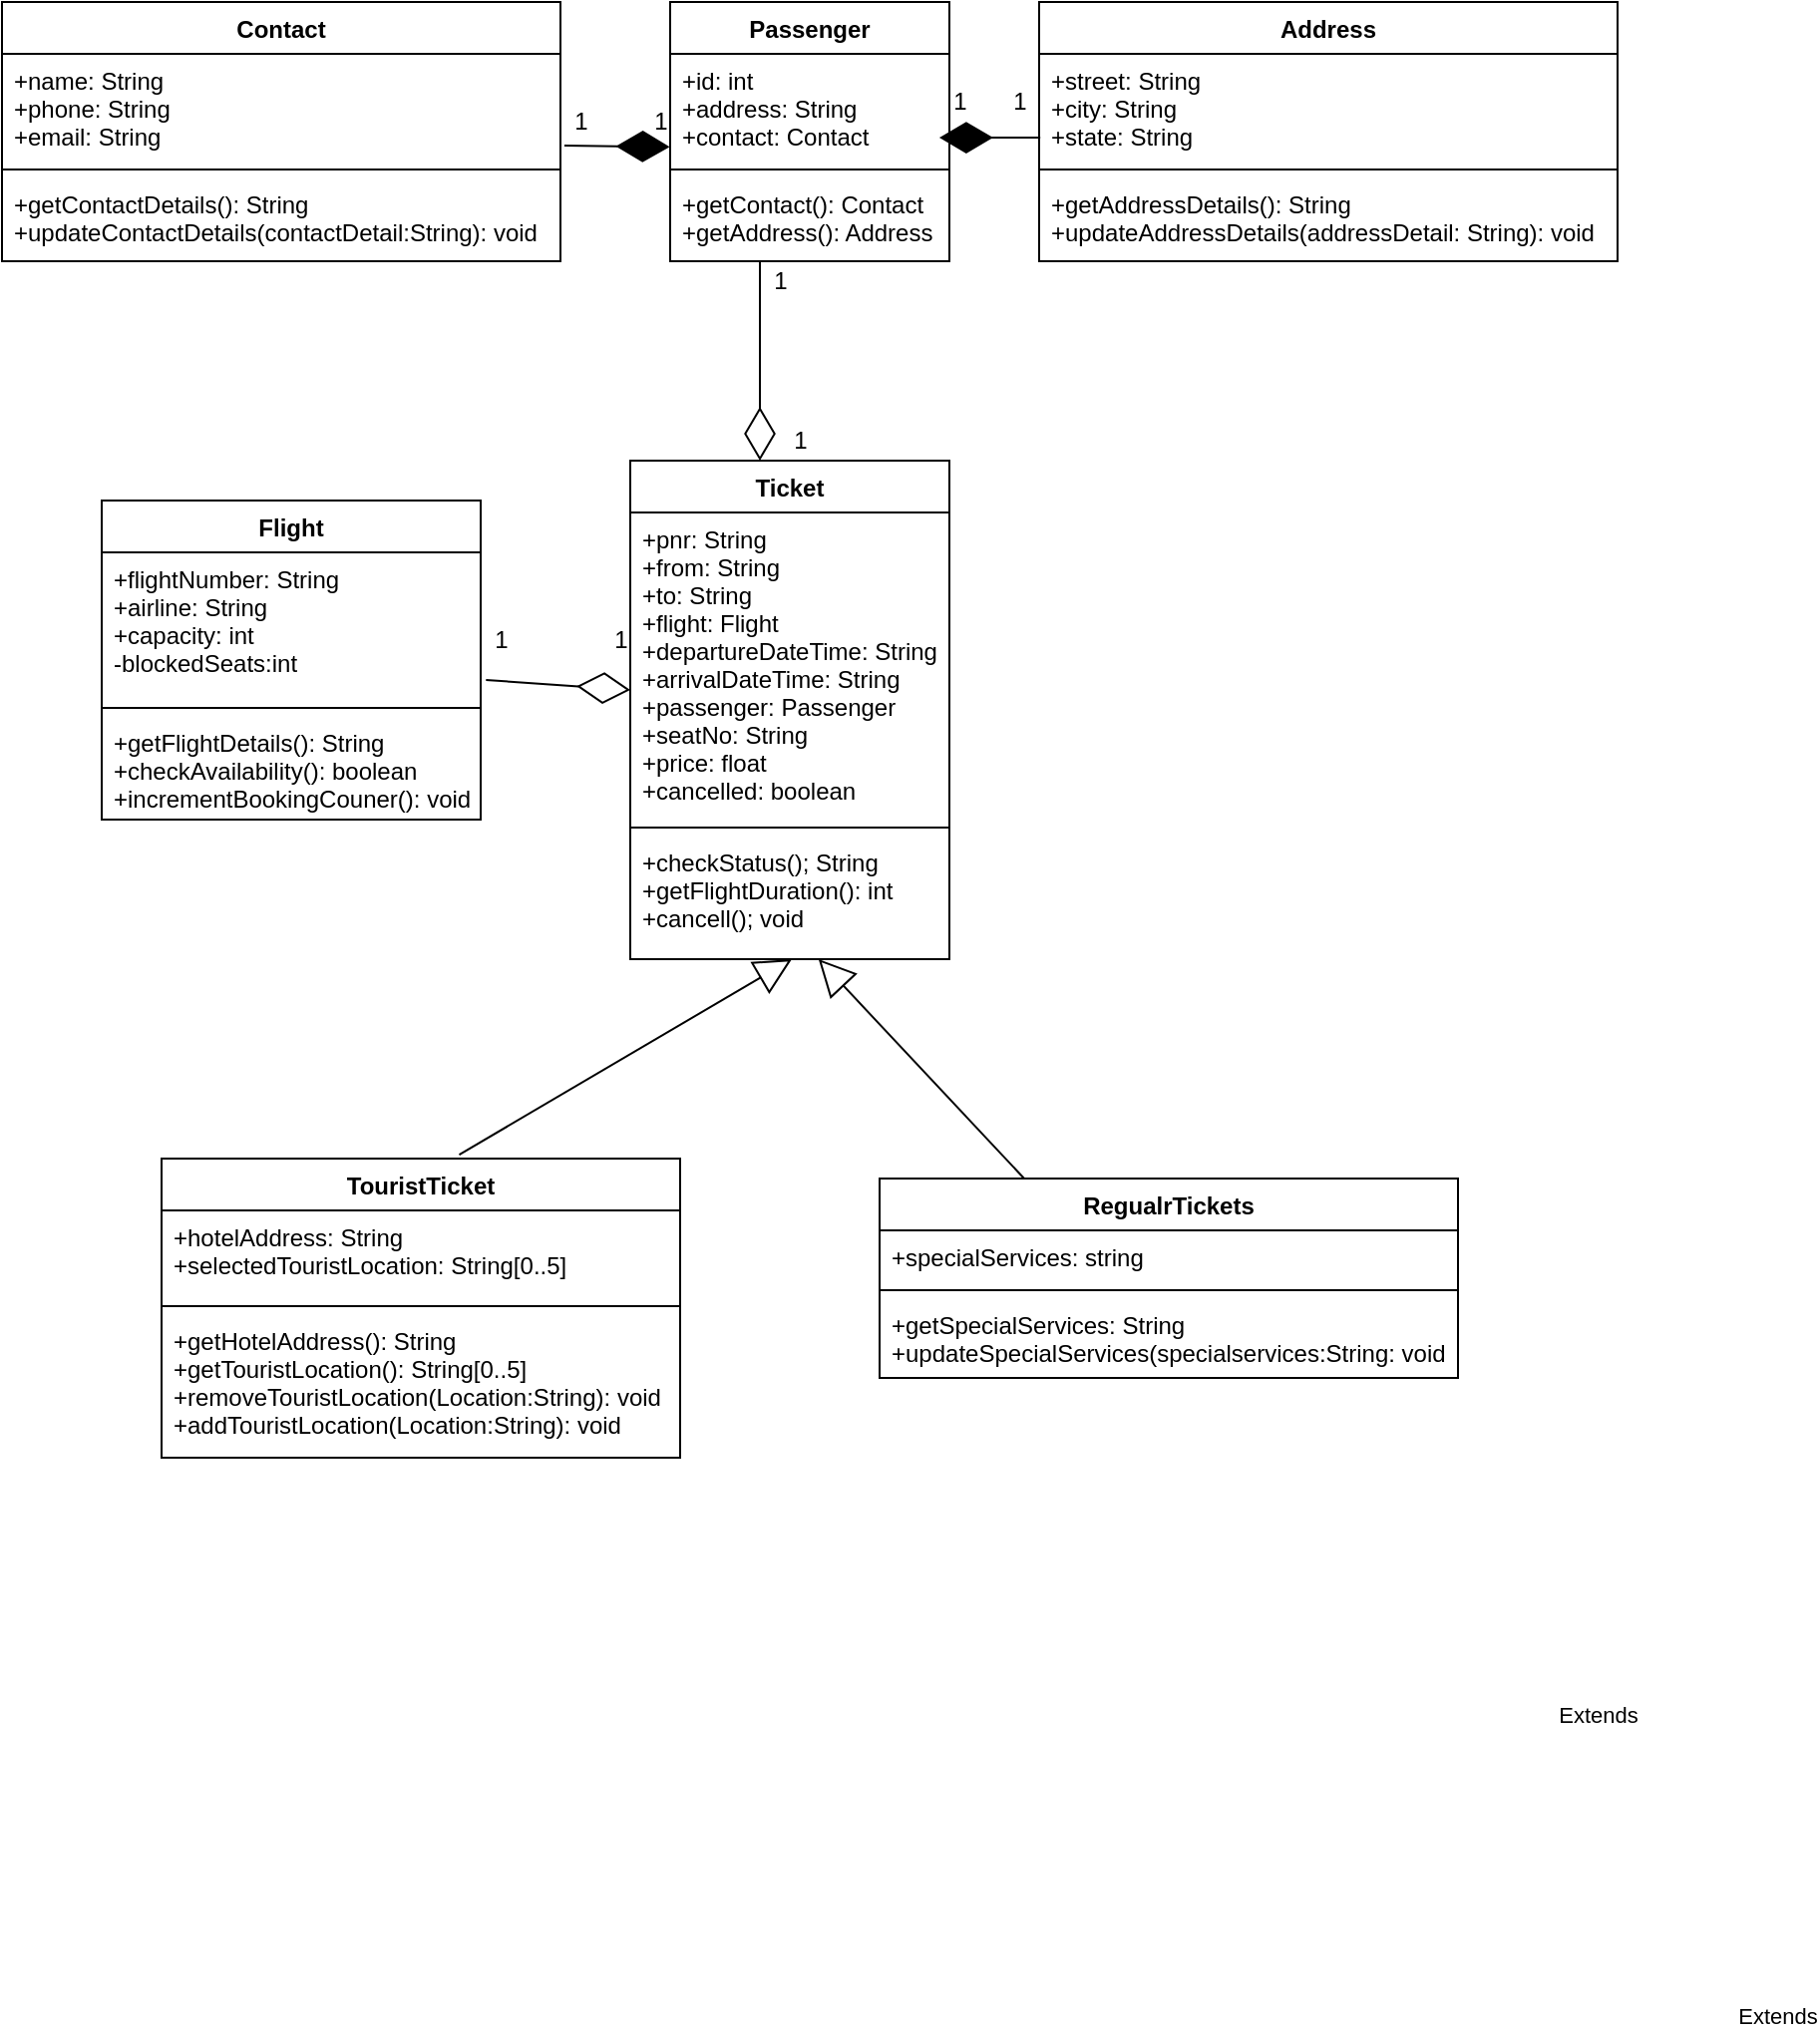 <mxfile version="14.6.1" type="device"><diagram id="rvc1CIS7A1FW651J1ZaS" name="Page-1"><mxGraphModel dx="868" dy="520" grid="1" gridSize="10" guides="1" tooltips="1" connect="1" arrows="1" fold="1" page="1" pageScale="1" pageWidth="827" pageHeight="1169" math="0" shadow="0"><root><mxCell id="0"/><mxCell id="1" parent="0"/><mxCell id="lvD00SoY2XVTDXW-BUo2-1" value="Flight" style="swimlane;fontStyle=1;align=center;verticalAlign=top;childLayout=stackLayout;horizontal=1;startSize=26;horizontalStack=0;resizeParent=1;resizeParentMax=0;resizeLast=0;collapsible=1;marginBottom=0;" vertex="1" parent="1"><mxGeometry x="70" y="350" width="190" height="160" as="geometry"/></mxCell><mxCell id="lvD00SoY2XVTDXW-BUo2-2" value="+flightNumber: String&#10;+airline: String&#10;+capacity: int&#10;-blockedSeats:int" style="text;strokeColor=none;fillColor=none;align=left;verticalAlign=top;spacingLeft=4;spacingRight=4;overflow=hidden;rotatable=0;points=[[0,0.5],[1,0.5]];portConstraint=eastwest;" vertex="1" parent="lvD00SoY2XVTDXW-BUo2-1"><mxGeometry y="26" width="190" height="74" as="geometry"/></mxCell><mxCell id="lvD00SoY2XVTDXW-BUo2-3" value="" style="line;strokeWidth=1;fillColor=none;align=left;verticalAlign=middle;spacingTop=-1;spacingLeft=3;spacingRight=3;rotatable=0;labelPosition=right;points=[];portConstraint=eastwest;" vertex="1" parent="lvD00SoY2XVTDXW-BUo2-1"><mxGeometry y="100" width="190" height="8" as="geometry"/></mxCell><mxCell id="lvD00SoY2XVTDXW-BUo2-4" value="+getFlightDetails(): String&#10;+checkAvailability(): boolean&#10;+incrementBookingCouner(): void" style="text;strokeColor=none;fillColor=none;align=left;verticalAlign=top;spacingLeft=4;spacingRight=4;overflow=hidden;rotatable=0;points=[[0,0.5],[1,0.5]];portConstraint=eastwest;" vertex="1" parent="lvD00SoY2XVTDXW-BUo2-1"><mxGeometry y="108" width="190" height="52" as="geometry"/></mxCell><mxCell id="lvD00SoY2XVTDXW-BUo2-5" value="Ticket" style="swimlane;fontStyle=1;align=center;verticalAlign=top;childLayout=stackLayout;horizontal=1;startSize=26;horizontalStack=0;resizeParent=1;resizeParentMax=0;resizeLast=0;collapsible=1;marginBottom=0;" vertex="1" parent="1"><mxGeometry x="335" y="330" width="160" height="250" as="geometry"/></mxCell><mxCell id="lvD00SoY2XVTDXW-BUo2-6" value="+pnr: String&#10;+from: String&#10;+to: String&#10;+flight: Flight&#10;+departureDateTime: String&#10;+arrivalDateTime: String&#10;+passenger: Passenger&#10;+seatNo: String&#10;+price: float&#10;+cancelled: boolean&#10;" style="text;strokeColor=none;fillColor=none;align=left;verticalAlign=top;spacingLeft=4;spacingRight=4;overflow=hidden;rotatable=0;points=[[0,0.5],[1,0.5]];portConstraint=eastwest;" vertex="1" parent="lvD00SoY2XVTDXW-BUo2-5"><mxGeometry y="26" width="160" height="154" as="geometry"/></mxCell><mxCell id="lvD00SoY2XVTDXW-BUo2-7" value="" style="line;strokeWidth=1;fillColor=none;align=left;verticalAlign=middle;spacingTop=-1;spacingLeft=3;spacingRight=3;rotatable=0;labelPosition=right;points=[];portConstraint=eastwest;" vertex="1" parent="lvD00SoY2XVTDXW-BUo2-5"><mxGeometry y="180" width="160" height="8" as="geometry"/></mxCell><mxCell id="lvD00SoY2XVTDXW-BUo2-8" value="+checkStatus(); String&#10;+getFlightDuration(): int&#10;+cancell(); void" style="text;strokeColor=none;fillColor=none;align=left;verticalAlign=top;spacingLeft=4;spacingRight=4;overflow=hidden;rotatable=0;points=[[0,0.5],[1,0.5]];portConstraint=eastwest;" vertex="1" parent="lvD00SoY2XVTDXW-BUo2-5"><mxGeometry y="188" width="160" height="62" as="geometry"/></mxCell><mxCell id="lvD00SoY2XVTDXW-BUo2-9" value="RegualrTickets" style="swimlane;fontStyle=1;align=center;verticalAlign=top;childLayout=stackLayout;horizontal=1;startSize=26;horizontalStack=0;resizeParent=1;resizeParentMax=0;resizeLast=0;collapsible=1;marginBottom=0;" vertex="1" parent="1"><mxGeometry x="460" y="690" width="290" height="100" as="geometry"/></mxCell><mxCell id="lvD00SoY2XVTDXW-BUo2-10" value="+specialServices: string" style="text;strokeColor=none;fillColor=none;align=left;verticalAlign=top;spacingLeft=4;spacingRight=4;overflow=hidden;rotatable=0;points=[[0,0.5],[1,0.5]];portConstraint=eastwest;" vertex="1" parent="lvD00SoY2XVTDXW-BUo2-9"><mxGeometry y="26" width="290" height="26" as="geometry"/></mxCell><mxCell id="lvD00SoY2XVTDXW-BUo2-11" value="" style="line;strokeWidth=1;fillColor=none;align=left;verticalAlign=middle;spacingTop=-1;spacingLeft=3;spacingRight=3;rotatable=0;labelPosition=right;points=[];portConstraint=eastwest;" vertex="1" parent="lvD00SoY2XVTDXW-BUo2-9"><mxGeometry y="52" width="290" height="8" as="geometry"/></mxCell><mxCell id="lvD00SoY2XVTDXW-BUo2-12" value="+getSpecialServices: String&#10;+updateSpecialServices(specialservices:String: void" style="text;strokeColor=none;fillColor=none;align=left;verticalAlign=top;spacingLeft=4;spacingRight=4;overflow=hidden;rotatable=0;points=[[0,0.5],[1,0.5]];portConstraint=eastwest;" vertex="1" parent="lvD00SoY2XVTDXW-BUo2-9"><mxGeometry y="60" width="290" height="40" as="geometry"/></mxCell><mxCell id="lvD00SoY2XVTDXW-BUo2-13" value="TouristTicket" style="swimlane;fontStyle=1;align=center;verticalAlign=top;childLayout=stackLayout;horizontal=1;startSize=26;horizontalStack=0;resizeParent=1;resizeParentMax=0;resizeLast=0;collapsible=1;marginBottom=0;" vertex="1" parent="1"><mxGeometry x="100" y="680" width="260" height="150" as="geometry"/></mxCell><mxCell id="lvD00SoY2XVTDXW-BUo2-14" value="+hotelAddress: String&#10;+selectedTouristLocation: String[0..5]" style="text;strokeColor=none;fillColor=none;align=left;verticalAlign=top;spacingLeft=4;spacingRight=4;overflow=hidden;rotatable=0;points=[[0,0.5],[1,0.5]];portConstraint=eastwest;" vertex="1" parent="lvD00SoY2XVTDXW-BUo2-13"><mxGeometry y="26" width="260" height="44" as="geometry"/></mxCell><mxCell id="lvD00SoY2XVTDXW-BUo2-15" value="" style="line;strokeWidth=1;fillColor=none;align=left;verticalAlign=middle;spacingTop=-1;spacingLeft=3;spacingRight=3;rotatable=0;labelPosition=right;points=[];portConstraint=eastwest;" vertex="1" parent="lvD00SoY2XVTDXW-BUo2-13"><mxGeometry y="70" width="260" height="8" as="geometry"/></mxCell><mxCell id="lvD00SoY2XVTDXW-BUo2-16" value="+getHotelAddress(): String&#10;+getTouristLocation(): String[0..5]&#10;+removeTouristLocation(Location:String): void&#10;+addTouristLocation(Location:String): void" style="text;strokeColor=none;fillColor=none;align=left;verticalAlign=top;spacingLeft=4;spacingRight=4;overflow=hidden;rotatable=0;points=[[0,0.5],[1,0.5]];portConstraint=eastwest;" vertex="1" parent="lvD00SoY2XVTDXW-BUo2-13"><mxGeometry y="78" width="260" height="72" as="geometry"/></mxCell><mxCell id="lvD00SoY2XVTDXW-BUo2-17" value="Address" style="swimlane;fontStyle=1;align=center;verticalAlign=top;childLayout=stackLayout;horizontal=1;startSize=26;horizontalStack=0;resizeParent=1;resizeParentMax=0;resizeLast=0;collapsible=1;marginBottom=0;" vertex="1" parent="1"><mxGeometry x="540" y="100" width="290" height="130" as="geometry"/></mxCell><mxCell id="lvD00SoY2XVTDXW-BUo2-18" value="+street: String&#10;+city: String&#10;+state: String" style="text;strokeColor=none;fillColor=none;align=left;verticalAlign=top;spacingLeft=4;spacingRight=4;overflow=hidden;rotatable=0;points=[[0,0.5],[1,0.5]];portConstraint=eastwest;" vertex="1" parent="lvD00SoY2XVTDXW-BUo2-17"><mxGeometry y="26" width="290" height="54" as="geometry"/></mxCell><mxCell id="lvD00SoY2XVTDXW-BUo2-19" value="" style="line;strokeWidth=1;fillColor=none;align=left;verticalAlign=middle;spacingTop=-1;spacingLeft=3;spacingRight=3;rotatable=0;labelPosition=right;points=[];portConstraint=eastwest;" vertex="1" parent="lvD00SoY2XVTDXW-BUo2-17"><mxGeometry y="80" width="290" height="8" as="geometry"/></mxCell><mxCell id="lvD00SoY2XVTDXW-BUo2-20" value="+getAddressDetails(): String&#10;+updateAddressDetails(addressDetail: String): void" style="text;strokeColor=none;fillColor=none;align=left;verticalAlign=top;spacingLeft=4;spacingRight=4;overflow=hidden;rotatable=0;points=[[0,0.5],[1,0.5]];portConstraint=eastwest;" vertex="1" parent="lvD00SoY2XVTDXW-BUo2-17"><mxGeometry y="88" width="290" height="42" as="geometry"/></mxCell><mxCell id="lvD00SoY2XVTDXW-BUo2-21" value="Contact" style="swimlane;fontStyle=1;align=center;verticalAlign=top;childLayout=stackLayout;horizontal=1;startSize=26;horizontalStack=0;resizeParent=1;resizeParentMax=0;resizeLast=0;collapsible=1;marginBottom=0;" vertex="1" parent="1"><mxGeometry x="20" y="100" width="280" height="130" as="geometry"/></mxCell><mxCell id="lvD00SoY2XVTDXW-BUo2-22" value="+name: String&#10;+phone: String&#10;+email: String" style="text;strokeColor=none;fillColor=none;align=left;verticalAlign=top;spacingLeft=4;spacingRight=4;overflow=hidden;rotatable=0;points=[[0,0.5],[1,0.5]];portConstraint=eastwest;" vertex="1" parent="lvD00SoY2XVTDXW-BUo2-21"><mxGeometry y="26" width="280" height="54" as="geometry"/></mxCell><mxCell id="lvD00SoY2XVTDXW-BUo2-23" value="" style="line;strokeWidth=1;fillColor=none;align=left;verticalAlign=middle;spacingTop=-1;spacingLeft=3;spacingRight=3;rotatable=0;labelPosition=right;points=[];portConstraint=eastwest;" vertex="1" parent="lvD00SoY2XVTDXW-BUo2-21"><mxGeometry y="80" width="280" height="8" as="geometry"/></mxCell><mxCell id="lvD00SoY2XVTDXW-BUo2-24" value="+getContactDetails(): String&#10;+updateContactDetails(contactDetail:String): void" style="text;strokeColor=none;fillColor=none;align=left;verticalAlign=top;spacingLeft=4;spacingRight=4;overflow=hidden;rotatable=0;points=[[0,0.5],[1,0.5]];portConstraint=eastwest;" vertex="1" parent="lvD00SoY2XVTDXW-BUo2-21"><mxGeometry y="88" width="280" height="42" as="geometry"/></mxCell><mxCell id="lvD00SoY2XVTDXW-BUo2-25" value="Passenger" style="swimlane;fontStyle=1;align=center;verticalAlign=top;childLayout=stackLayout;horizontal=1;startSize=26;horizontalStack=0;resizeParent=1;resizeParentMax=0;resizeLast=0;collapsible=1;marginBottom=0;" vertex="1" parent="1"><mxGeometry x="355" y="100" width="140" height="130" as="geometry"/></mxCell><mxCell id="lvD00SoY2XVTDXW-BUo2-26" value="+id: int&#10;+address: String&#10;+contact: Contact" style="text;strokeColor=none;fillColor=none;align=left;verticalAlign=top;spacingLeft=4;spacingRight=4;overflow=hidden;rotatable=0;points=[[0,0.5],[1,0.5]];portConstraint=eastwest;" vertex="1" parent="lvD00SoY2XVTDXW-BUo2-25"><mxGeometry y="26" width="140" height="54" as="geometry"/></mxCell><mxCell id="lvD00SoY2XVTDXW-BUo2-27" value="" style="line;strokeWidth=1;fillColor=none;align=left;verticalAlign=middle;spacingTop=-1;spacingLeft=3;spacingRight=3;rotatable=0;labelPosition=right;points=[];portConstraint=eastwest;" vertex="1" parent="lvD00SoY2XVTDXW-BUo2-25"><mxGeometry y="80" width="140" height="8" as="geometry"/></mxCell><mxCell id="lvD00SoY2XVTDXW-BUo2-28" value="+getContact(): Contact&#10;+getAddress(): Address" style="text;strokeColor=none;fillColor=none;align=left;verticalAlign=top;spacingLeft=4;spacingRight=4;overflow=hidden;rotatable=0;points=[[0,0.5],[1,0.5]];portConstraint=eastwest;" vertex="1" parent="lvD00SoY2XVTDXW-BUo2-25"><mxGeometry y="88" width="140" height="42" as="geometry"/></mxCell><mxCell id="lvD00SoY2XVTDXW-BUo2-29" value="" style="endArrow=diamondThin;endFill=0;endSize=24;html=1;" edge="1" parent="lvD00SoY2XVTDXW-BUo2-25"><mxGeometry width="160" relative="1" as="geometry"><mxPoint x="45" y="130" as="sourcePoint"/><mxPoint x="45" y="230" as="targetPoint"/></mxGeometry></mxCell><mxCell id="lvD00SoY2XVTDXW-BUo2-30" value="" style="endArrow=diamondThin;endFill=1;endSize=24;html=1;exitX=1.007;exitY=0.852;exitDx=0;exitDy=0;exitPerimeter=0;entryX=-0.002;entryY=0.864;entryDx=0;entryDy=0;entryPerimeter=0;" edge="1" parent="1" source="lvD00SoY2XVTDXW-BUo2-22" target="lvD00SoY2XVTDXW-BUo2-26"><mxGeometry width="160" relative="1" as="geometry"><mxPoint x="270" y="240" as="sourcePoint"/><mxPoint x="430" y="240" as="targetPoint"/></mxGeometry></mxCell><mxCell id="lvD00SoY2XVTDXW-BUo2-31" value="" style="endArrow=diamondThin;endFill=1;endSize=24;html=1;exitX=0.002;exitY=0.778;exitDx=0;exitDy=0;exitPerimeter=0;entryX=0.964;entryY=0.778;entryDx=0;entryDy=0;entryPerimeter=0;" edge="1" parent="1" source="lvD00SoY2XVTDXW-BUo2-18" target="lvD00SoY2XVTDXW-BUo2-26"><mxGeometry width="160" relative="1" as="geometry"><mxPoint x="499" y="167" as="sourcePoint"/><mxPoint x="520" y="240" as="targetPoint"/></mxGeometry></mxCell><mxCell id="lvD00SoY2XVTDXW-BUo2-32" value="1" style="text;html=1;align=center;verticalAlign=middle;resizable=0;points=[];autosize=1;strokeColor=none;" vertex="1" parent="1"><mxGeometry x="300" y="150" width="20" height="20" as="geometry"/></mxCell><mxCell id="lvD00SoY2XVTDXW-BUo2-33" value="1" style="text;html=1;align=center;verticalAlign=middle;resizable=0;points=[];autosize=1;strokeColor=none;" vertex="1" parent="1"><mxGeometry x="340" y="150" width="20" height="20" as="geometry"/></mxCell><mxCell id="lvD00SoY2XVTDXW-BUo2-34" value="1" style="text;html=1;align=center;verticalAlign=middle;resizable=0;points=[];autosize=1;strokeColor=none;" vertex="1" parent="1"><mxGeometry x="490" y="140" width="20" height="20" as="geometry"/></mxCell><mxCell id="lvD00SoY2XVTDXW-BUo2-35" value="1" style="text;html=1;align=center;verticalAlign=middle;resizable=0;points=[];autosize=1;strokeColor=none;" vertex="1" parent="1"><mxGeometry x="520" y="140" width="20" height="20" as="geometry"/></mxCell><mxCell id="lvD00SoY2XVTDXW-BUo2-36" value="1" style="text;html=1;align=center;verticalAlign=middle;resizable=0;points=[];autosize=1;strokeColor=none;" vertex="1" parent="1"><mxGeometry x="400" y="230" width="20" height="20" as="geometry"/></mxCell><mxCell id="lvD00SoY2XVTDXW-BUo2-37" value="1" style="text;html=1;align=center;verticalAlign=middle;resizable=0;points=[];autosize=1;strokeColor=none;" vertex="1" parent="1"><mxGeometry x="410" y="310" width="20" height="20" as="geometry"/></mxCell><mxCell id="lvD00SoY2XVTDXW-BUo2-38" value="" style="endArrow=diamondThin;endFill=0;endSize=24;html=1;exitX=1.014;exitY=0.865;exitDx=0;exitDy=0;exitPerimeter=0;" edge="1" parent="1" source="lvD00SoY2XVTDXW-BUo2-2"><mxGeometry width="160" relative="1" as="geometry"><mxPoint x="270" y="470" as="sourcePoint"/><mxPoint x="335" y="445" as="targetPoint"/></mxGeometry></mxCell><mxCell id="lvD00SoY2XVTDXW-BUo2-39" value="1" style="text;html=1;align=center;verticalAlign=middle;resizable=0;points=[];autosize=1;strokeColor=none;" vertex="1" parent="1"><mxGeometry x="260" y="410" width="20" height="20" as="geometry"/></mxCell><mxCell id="lvD00SoY2XVTDXW-BUo2-40" value="1" style="text;html=1;align=center;verticalAlign=middle;resizable=0;points=[];autosize=1;strokeColor=none;" vertex="1" parent="1"><mxGeometry x="320" y="410" width="20" height="20" as="geometry"/></mxCell><mxCell id="lvD00SoY2XVTDXW-BUo2-41" value="Extends" style="endArrow=block;endSize=16;endFill=0;html=1;exitX=0.574;exitY=-0.013;exitDx=0;exitDy=0;exitPerimeter=0;" edge="1" parent="1" source="lvD00SoY2XVTDXW-BUo2-13"><mxGeometry x="1" y="-555" width="160" relative="1" as="geometry"><mxPoint x="350" y="740" as="sourcePoint"/><mxPoint x="416" y="580" as="targetPoint"/><mxPoint x="123" y="-99" as="offset"/></mxGeometry></mxCell><mxCell id="lvD00SoY2XVTDXW-BUo2-42" value="Extends" style="endArrow=block;endSize=16;endFill=0;html=1;exitX=0.25;exitY=0;exitDx=0;exitDy=0;entryX=0.59;entryY=1;entryDx=0;entryDy=0;entryPerimeter=0;" edge="1" parent="1" source="lvD00SoY2XVTDXW-BUo2-9" target="lvD00SoY2XVTDXW-BUo2-8"><mxGeometry x="-1" y="565" width="160" relative="1" as="geometry"><mxPoint x="259.24" y="688.05" as="sourcePoint"/><mxPoint x="425.96" y="594.03" as="targetPoint"/><mxPoint x="790" y="34" as="offset"/></mxGeometry></mxCell></root></mxGraphModel></diagram></mxfile>